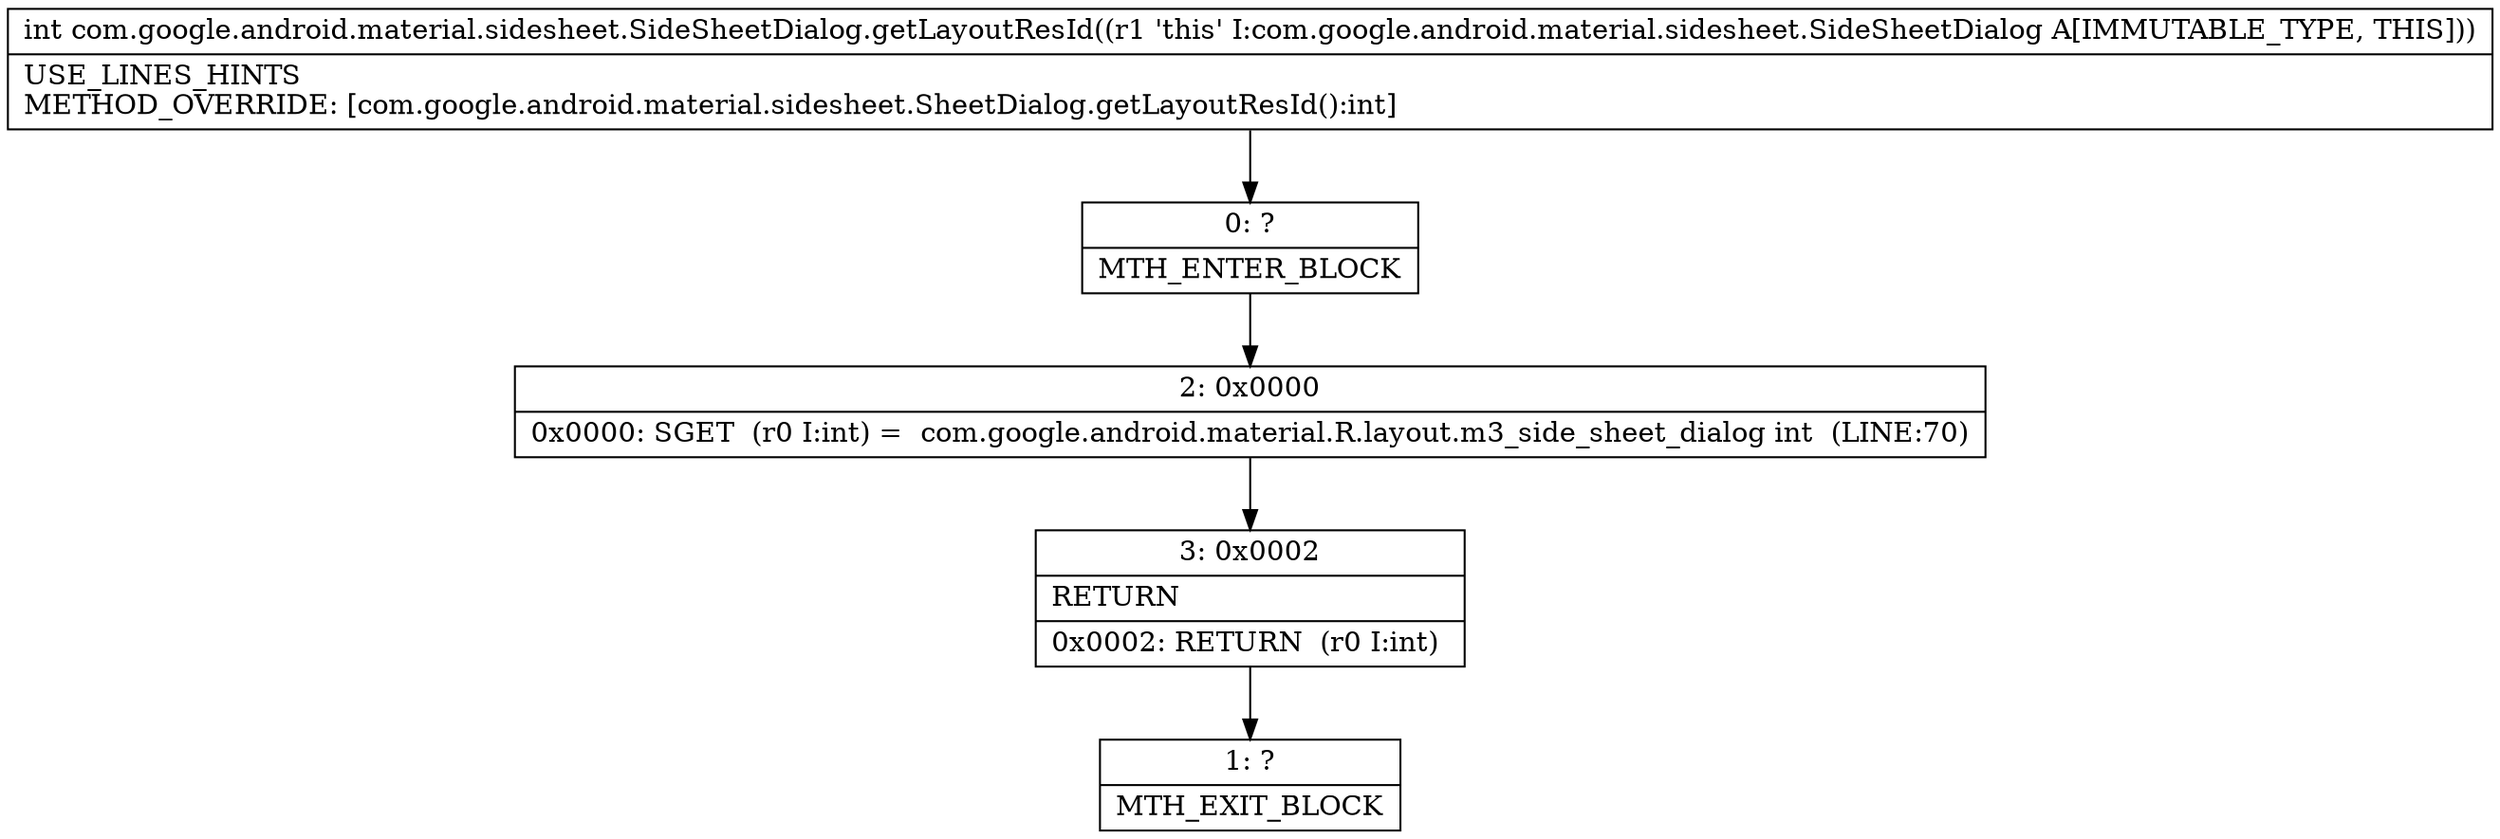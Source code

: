 digraph "CFG forcom.google.android.material.sidesheet.SideSheetDialog.getLayoutResId()I" {
Node_0 [shape=record,label="{0\:\ ?|MTH_ENTER_BLOCK\l}"];
Node_2 [shape=record,label="{2\:\ 0x0000|0x0000: SGET  (r0 I:int) =  com.google.android.material.R.layout.m3_side_sheet_dialog int  (LINE:70)\l}"];
Node_3 [shape=record,label="{3\:\ 0x0002|RETURN\l|0x0002: RETURN  (r0 I:int) \l}"];
Node_1 [shape=record,label="{1\:\ ?|MTH_EXIT_BLOCK\l}"];
MethodNode[shape=record,label="{int com.google.android.material.sidesheet.SideSheetDialog.getLayoutResId((r1 'this' I:com.google.android.material.sidesheet.SideSheetDialog A[IMMUTABLE_TYPE, THIS]))  | USE_LINES_HINTS\lMETHOD_OVERRIDE: [com.google.android.material.sidesheet.SheetDialog.getLayoutResId():int]\l}"];
MethodNode -> Node_0;Node_0 -> Node_2;
Node_2 -> Node_3;
Node_3 -> Node_1;
}

